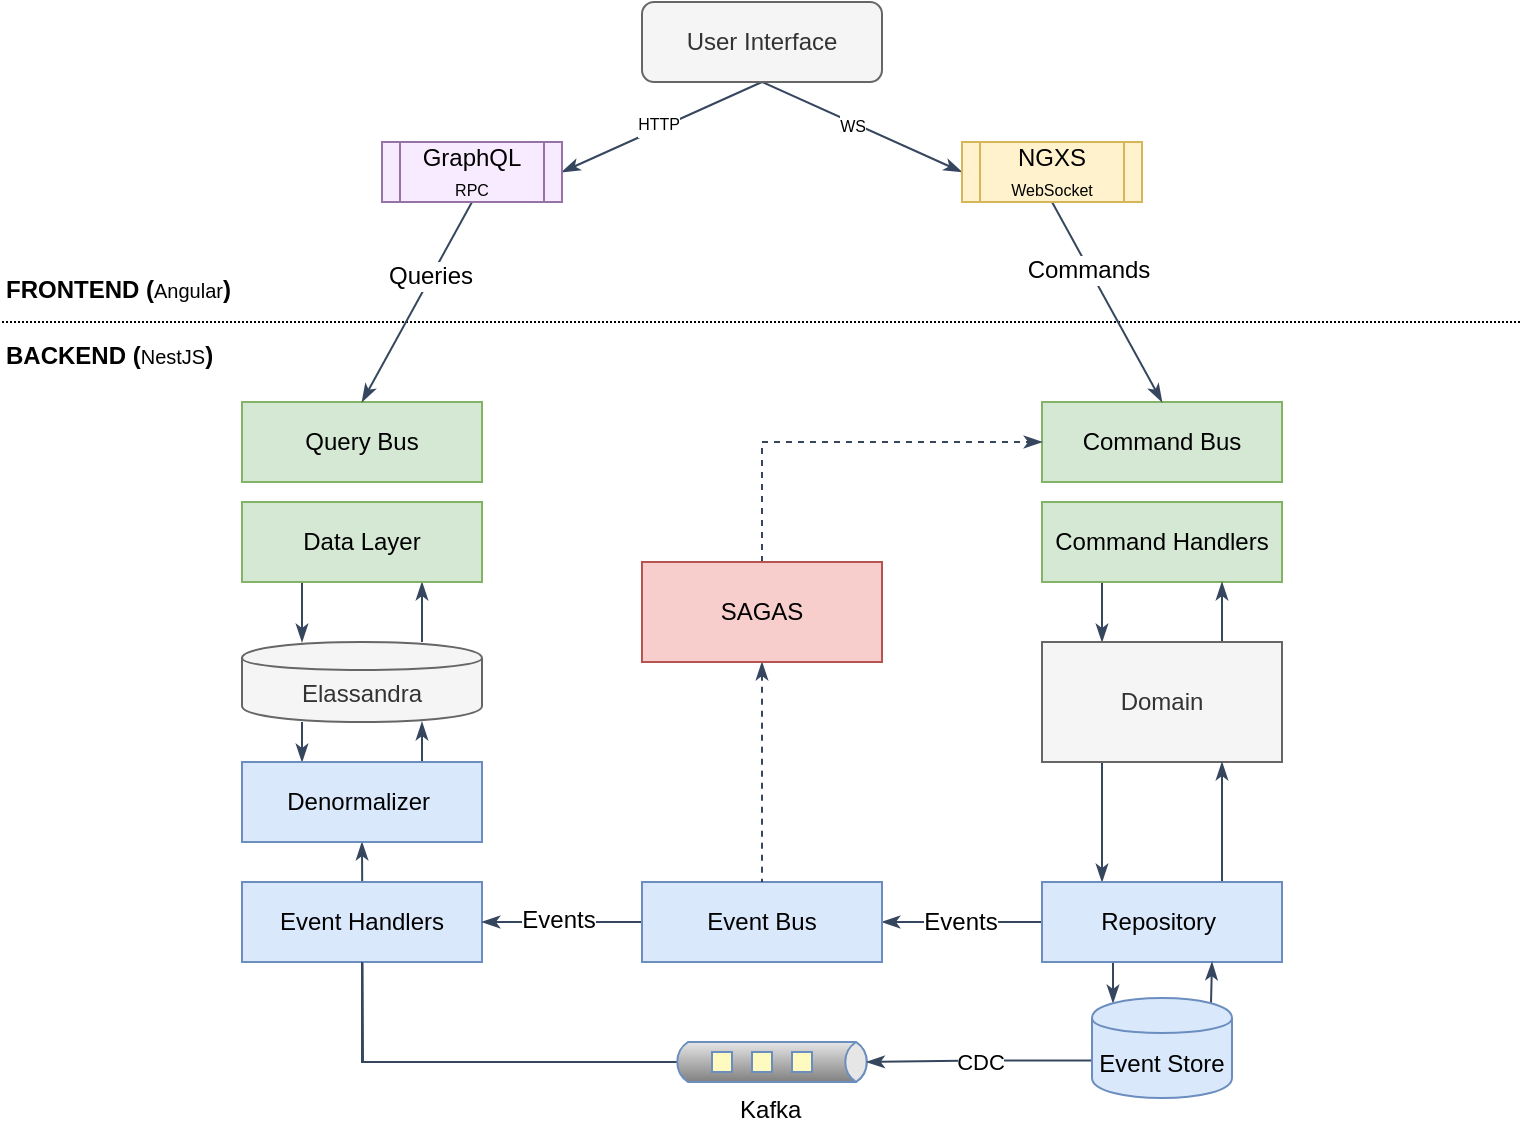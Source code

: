 <mxfile version="10.6.0" type="github"><diagram id="_UVHkNnHXRiJzMvmdaiZ" name="Page-1"><mxGraphModel dx="1398" dy="747" grid="1" gridSize="10" guides="1" tooltips="1" connect="1" arrows="1" fold="1" page="1" pageScale="1" pageWidth="850" pageHeight="1100" math="0" shadow="0"><root><mxCell id="0"/><mxCell id="1" parent="0"/><mxCell id="Ah7ASdB-yHe9nKwW0YGW-67" style="edgeStyle=orthogonalEdgeStyle;rounded=0;orthogonalLoop=1;jettySize=auto;html=1;exitX=0;exitY=0.5;exitDx=2.7;exitDy=0;exitPerimeter=0;endArrow=classicThin;endFill=1;strokeColor=#35465E;strokeWidth=1;" edge="1" parent="1" source="Ah7ASdB-yHe9nKwW0YGW-19"><mxGeometry relative="1" as="geometry"><mxPoint x="378" y="645" as="sourcePoint"/><mxPoint x="220" y="540" as="targetPoint"/></mxGeometry></mxCell><mxCell id="Ah7ASdB-yHe9nKwW0YGW-37" style="rounded=0;orthogonalLoop=1;jettySize=auto;html=1;exitX=0.5;exitY=1;exitDx=0;exitDy=0;endArrow=classicThin;endFill=1;strokeColor=#35465E;strokeWidth=1;entryX=1;entryY=0.5;entryDx=0;entryDy=0;" edge="1" parent="1" source="Ah7ASdB-yHe9nKwW0YGW-1" target="Ah7ASdB-yHe9nKwW0YGW-38"><mxGeometry relative="1" as="geometry"/></mxCell><mxCell id="Ah7ASdB-yHe9nKwW0YGW-55" value="&lt;font style=&quot;font-size: 8px&quot;&gt;HTTP&lt;/font&gt;" style="text;html=1;resizable=0;points=[];align=center;verticalAlign=middle;labelBackgroundColor=#ffffff;" vertex="1" connectable="0" parent="Ah7ASdB-yHe9nKwW0YGW-37"><mxGeometry x="0.031" y="-4" relative="1" as="geometry"><mxPoint x="1" as="offset"/></mxGeometry></mxCell><mxCell id="Ah7ASdB-yHe9nKwW0YGW-42" style="edgeStyle=none;rounded=0;orthogonalLoop=1;jettySize=auto;html=1;exitX=0.5;exitY=1;exitDx=0;exitDy=0;entryX=0;entryY=0.5;entryDx=0;entryDy=0;endArrow=classicThin;endFill=1;strokeColor=#35465E;strokeWidth=1;" edge="1" parent="1" source="Ah7ASdB-yHe9nKwW0YGW-1" target="Ah7ASdB-yHe9nKwW0YGW-41"><mxGeometry relative="1" as="geometry"/></mxCell><mxCell id="Ah7ASdB-yHe9nKwW0YGW-54" value="&lt;font style=&quot;font-size: 8px&quot;&gt;WS&lt;/font&gt;" style="text;html=1;resizable=0;points=[];align=center;verticalAlign=middle;labelBackgroundColor=#ffffff;" vertex="1" connectable="0" parent="Ah7ASdB-yHe9nKwW0YGW-42"><mxGeometry x="-0.094" y="-1" relative="1" as="geometry"><mxPoint as="offset"/></mxGeometry></mxCell><mxCell id="Ah7ASdB-yHe9nKwW0YGW-1" value="User Interface&lt;br&gt;" style="rounded=1;whiteSpace=wrap;html=1;fillColor=#f5f5f5;strokeColor=#666666;fontColor=#333333;" vertex="1" parent="1"><mxGeometry x="360" y="120" width="120" height="40" as="geometry"/></mxCell><mxCell id="Ah7ASdB-yHe9nKwW0YGW-2" value="" style="endArrow=none;dashed=1;html=1;dashPattern=1 1;" edge="1" parent="1"><mxGeometry width="50" height="50" relative="1" as="geometry"><mxPoint x="40" y="280" as="sourcePoint"/><mxPoint x="800" y="280" as="targetPoint"/></mxGeometry></mxCell><mxCell id="Ah7ASdB-yHe9nKwW0YGW-5" value="&lt;b&gt;FRONTEND (&lt;/b&gt;&lt;font style=&quot;font-size: 10px&quot;&gt;Angular&lt;/font&gt;&lt;b&gt;)&lt;/b&gt;" style="text;html=1;resizable=0;points=[];autosize=1;align=left;verticalAlign=top;spacingTop=-4;" vertex="1" parent="1"><mxGeometry x="40" y="254" width="130" height="20" as="geometry"/></mxCell><mxCell id="Ah7ASdB-yHe9nKwW0YGW-6" value="&lt;b&gt;BACKEND&amp;nbsp;&lt;/b&gt;&lt;b&gt;(&lt;/b&gt;&lt;font style=&quot;font-size: 10px&quot;&gt;NestJS&lt;/font&gt;&lt;b&gt;)&lt;/b&gt;" style="text;html=1;resizable=0;points=[];autosize=1;align=left;verticalAlign=top;spacingTop=-4;" vertex="1" parent="1"><mxGeometry x="40" y="287" width="120" height="20" as="geometry"/></mxCell><mxCell id="Ah7ASdB-yHe9nKwW0YGW-7" value="Query Bus" style="rounded=0;whiteSpace=wrap;html=1;fillColor=#d5e8d4;strokeColor=#82b366;" vertex="1" parent="1"><mxGeometry x="160" y="320" width="120" height="40" as="geometry"/></mxCell><mxCell id="Ah7ASdB-yHe9nKwW0YGW-9" style="edgeStyle=orthogonalEdgeStyle;rounded=0;orthogonalLoop=1;jettySize=auto;html=1;exitX=0.5;exitY=1;exitDx=0;exitDy=0;" edge="1" parent="1" source="Ah7ASdB-yHe9nKwW0YGW-7" target="Ah7ASdB-yHe9nKwW0YGW-7"><mxGeometry relative="1" as="geometry"/></mxCell><mxCell id="Ah7ASdB-yHe9nKwW0YGW-65" style="edgeStyle=none;rounded=0;orthogonalLoop=1;jettySize=auto;html=1;exitX=0.25;exitY=1;exitDx=0;exitDy=0;entryX=0.25;entryY=0;entryDx=0;entryDy=0;entryPerimeter=0;startArrow=none;startFill=0;endArrow=classicThin;endFill=1;strokeColor=#35465E;strokeWidth=1;" edge="1" parent="1" source="Ah7ASdB-yHe9nKwW0YGW-10" target="Ah7ASdB-yHe9nKwW0YGW-11"><mxGeometry relative="1" as="geometry"/></mxCell><mxCell id="Ah7ASdB-yHe9nKwW0YGW-66" style="edgeStyle=none;rounded=0;orthogonalLoop=1;jettySize=auto;html=1;exitX=0.75;exitY=1;exitDx=0;exitDy=0;entryX=0.75;entryY=0;entryDx=0;entryDy=0;entryPerimeter=0;startArrow=classicThin;startFill=1;endArrow=none;endFill=0;strokeColor=#35465E;strokeWidth=1;" edge="1" parent="1" source="Ah7ASdB-yHe9nKwW0YGW-10" target="Ah7ASdB-yHe9nKwW0YGW-11"><mxGeometry relative="1" as="geometry"/></mxCell><mxCell id="Ah7ASdB-yHe9nKwW0YGW-10" value="Data Layer" style="rounded=0;whiteSpace=wrap;html=1;fillColor=#d5e8d4;strokeColor=#82b366;" vertex="1" parent="1"><mxGeometry x="160" y="370" width="120" height="40" as="geometry"/></mxCell><mxCell id="Ah7ASdB-yHe9nKwW0YGW-64" style="edgeStyle=none;rounded=0;orthogonalLoop=1;jettySize=auto;html=1;entryX=0.25;entryY=0;entryDx=0;entryDy=0;startArrow=none;startFill=0;endArrow=classicThin;endFill=1;strokeColor=#35465E;strokeWidth=1;" edge="1" parent="1" target="Ah7ASdB-yHe9nKwW0YGW-12"><mxGeometry relative="1" as="geometry"><mxPoint x="190" y="480" as="sourcePoint"/></mxGeometry></mxCell><mxCell id="Ah7ASdB-yHe9nKwW0YGW-11" value="Elassandra" style="shape=cylinder;whiteSpace=wrap;html=1;boundedLbl=1;backgroundOutline=1;fillColor=#f5f5f5;strokeColor=#666666;fontColor=#333333;" vertex="1" parent="1"><mxGeometry x="160" y="440" width="120" height="40" as="geometry"/></mxCell><mxCell id="Ah7ASdB-yHe9nKwW0YGW-63" style="rounded=0;orthogonalLoop=1;jettySize=auto;html=1;exitX=0.75;exitY=0;exitDx=0;exitDy=0;startArrow=none;startFill=0;endArrow=classicThin;endFill=1;strokeColor=#35465E;strokeWidth=1;" edge="1" parent="1" source="Ah7ASdB-yHe9nKwW0YGW-12"><mxGeometry relative="1" as="geometry"><mxPoint x="250" y="480" as="targetPoint"/></mxGeometry></mxCell><mxCell id="Ah7ASdB-yHe9nKwW0YGW-12" value="Denormalizer&amp;nbsp;" style="rounded=0;whiteSpace=wrap;html=1;fillColor=#dae8fc;strokeColor=#6c8ebf;" vertex="1" parent="1"><mxGeometry x="160" y="500" width="120" height="40" as="geometry"/></mxCell><mxCell id="Ah7ASdB-yHe9nKwW0YGW-13" style="edgeStyle=orthogonalEdgeStyle;rounded=0;orthogonalLoop=1;jettySize=auto;html=1;exitX=0.5;exitY=1;exitDx=0;exitDy=0;" edge="1" parent="1" source="Ah7ASdB-yHe9nKwW0YGW-12" target="Ah7ASdB-yHe9nKwW0YGW-12"><mxGeometry relative="1" as="geometry"/></mxCell><mxCell id="Ah7ASdB-yHe9nKwW0YGW-14" value="Event Handlers" style="rounded=0;whiteSpace=wrap;html=1;fillColor=#dae8fc;strokeColor=#6c8ebf;" vertex="1" parent="1"><mxGeometry x="160" y="560" width="120" height="40" as="geometry"/></mxCell><mxCell id="Ah7ASdB-yHe9nKwW0YGW-15" value="Command Bus" style="rounded=0;whiteSpace=wrap;html=1;fillColor=#d5e8d4;strokeColor=#82b366;" vertex="1" parent="1"><mxGeometry x="560" y="320" width="120" height="40" as="geometry"/></mxCell><mxCell id="Ah7ASdB-yHe9nKwW0YGW-48" style="edgeStyle=none;rounded=0;orthogonalLoop=1;jettySize=auto;html=1;exitX=0.25;exitY=1;exitDx=0;exitDy=0;entryX=0.25;entryY=0;entryDx=0;entryDy=0;endArrow=classicThin;endFill=1;strokeColor=#35465E;strokeWidth=1;" edge="1" parent="1" source="Ah7ASdB-yHe9nKwW0YGW-16" target="Ah7ASdB-yHe9nKwW0YGW-17"><mxGeometry relative="1" as="geometry"/></mxCell><mxCell id="Ah7ASdB-yHe9nKwW0YGW-16" value="Command Handlers" style="rounded=0;whiteSpace=wrap;html=1;fillColor=#d5e8d4;strokeColor=#82b366;" vertex="1" parent="1"><mxGeometry x="560" y="370" width="120" height="40" as="geometry"/></mxCell><mxCell id="Ah7ASdB-yHe9nKwW0YGW-50" style="edgeStyle=none;rounded=0;orthogonalLoop=1;jettySize=auto;html=1;exitX=0.75;exitY=0;exitDx=0;exitDy=0;entryX=0.75;entryY=1;entryDx=0;entryDy=0;endArrow=classicThin;endFill=1;strokeColor=#35465E;strokeWidth=1;" edge="1" parent="1" source="Ah7ASdB-yHe9nKwW0YGW-17" target="Ah7ASdB-yHe9nKwW0YGW-16"><mxGeometry relative="1" as="geometry"/></mxCell><mxCell id="Ah7ASdB-yHe9nKwW0YGW-51" style="edgeStyle=none;rounded=0;orthogonalLoop=1;jettySize=auto;html=1;exitX=0.25;exitY=1;exitDx=0;exitDy=0;entryX=0.25;entryY=0;entryDx=0;entryDy=0;endArrow=classicThin;endFill=1;strokeColor=#35465E;strokeWidth=1;" edge="1" parent="1" source="Ah7ASdB-yHe9nKwW0YGW-17" target="Ah7ASdB-yHe9nKwW0YGW-18"><mxGeometry relative="1" as="geometry"/></mxCell><mxCell id="Ah7ASdB-yHe9nKwW0YGW-17" value="Domain" style="rounded=0;whiteSpace=wrap;html=1;fillColor=#f5f5f5;strokeColor=#666666;fontColor=#333333;" vertex="1" parent="1"><mxGeometry x="560" y="440" width="120" height="60" as="geometry"/></mxCell><mxCell id="Ah7ASdB-yHe9nKwW0YGW-26" style="edgeStyle=orthogonalEdgeStyle;rounded=0;orthogonalLoop=1;jettySize=auto;html=1;exitX=0.5;exitY=1;exitDx=0;exitDy=0;entryX=0.15;entryY=0.05;entryDx=0;entryDy=0;entryPerimeter=0;strokeWidth=1;endArrow=classicThin;endFill=1;fillColor=#dae8fc;strokeColor=#35465E;" edge="1" parent="1" source="Ah7ASdB-yHe9nKwW0YGW-18" target="Ah7ASdB-yHe9nKwW0YGW-24"><mxGeometry relative="1" as="geometry"/></mxCell><mxCell id="Ah7ASdB-yHe9nKwW0YGW-33" style="edgeStyle=orthogonalEdgeStyle;rounded=0;orthogonalLoop=1;jettySize=auto;html=1;exitX=0;exitY=0.5;exitDx=0;exitDy=0;entryX=1;entryY=0.5;entryDx=0;entryDy=0;endArrow=classicThin;endFill=1;strokeColor=#35465E;strokeWidth=1;" edge="1" parent="1" source="Ah7ASdB-yHe9nKwW0YGW-18" target="Ah7ASdB-yHe9nKwW0YGW-31"><mxGeometry relative="1" as="geometry"/></mxCell><mxCell id="Ah7ASdB-yHe9nKwW0YGW-46" value="Events" style="text;html=1;resizable=0;points=[];align=center;verticalAlign=middle;labelBackgroundColor=#ffffff;" vertex="1" connectable="0" parent="Ah7ASdB-yHe9nKwW0YGW-33"><mxGeometry x="0.025" relative="1" as="geometry"><mxPoint as="offset"/></mxGeometry></mxCell><mxCell id="Ah7ASdB-yHe9nKwW0YGW-52" style="edgeStyle=none;rounded=0;orthogonalLoop=1;jettySize=auto;html=1;exitX=0.75;exitY=0;exitDx=0;exitDy=0;entryX=0.75;entryY=1;entryDx=0;entryDy=0;endArrow=classicThin;endFill=1;strokeColor=#35465E;strokeWidth=1;" edge="1" parent="1" source="Ah7ASdB-yHe9nKwW0YGW-18" target="Ah7ASdB-yHe9nKwW0YGW-17"><mxGeometry relative="1" as="geometry"/></mxCell><mxCell id="Ah7ASdB-yHe9nKwW0YGW-18" value="Repository&amp;nbsp;" style="rounded=0;whiteSpace=wrap;html=1;fillColor=#dae8fc;strokeColor=#6c8ebf;" vertex="1" parent="1"><mxGeometry x="560" y="560" width="120" height="40" as="geometry"/></mxCell><mxCell id="Ah7ASdB-yHe9nKwW0YGW-35" style="edgeStyle=orthogonalEdgeStyle;rounded=0;orthogonalLoop=1;jettySize=auto;html=1;exitX=0;exitY=0.5;exitDx=2.7;exitDy=0;exitPerimeter=0;entryX=0.5;entryY=1;entryDx=0;entryDy=0;endArrow=none;endFill=0;strokeColor=#35465E;strokeWidth=1;" edge="1" parent="1" source="Ah7ASdB-yHe9nKwW0YGW-19" target="Ah7ASdB-yHe9nKwW0YGW-14"><mxGeometry relative="1" as="geometry"/></mxCell><mxCell id="Ah7ASdB-yHe9nKwW0YGW-19" value="&lt;font style=&quot;font-size: 12px&quot;&gt;Kafka&lt;/font&gt;&amp;nbsp;" style="strokeWidth=1;outlineConnect=0;strokeColor=#6c8ebf;dashed=0;align=center;html=1;fontSize=8;shape=mxgraph.eip.dataChannel;verticalLabelPosition=bottom;labelBackgroundColor=#ffffff;verticalAlign=top;fillColor=#dae8fc;" vertex="1" parent="1"><mxGeometry x="375" y="640" width="100" height="20" as="geometry"/></mxCell><mxCell id="Ah7ASdB-yHe9nKwW0YGW-30" value="CDC" style="edgeStyle=orthogonalEdgeStyle;rounded=0;orthogonalLoop=1;jettySize=auto;html=1;exitX=0;exitY=0.625;exitDx=0;exitDy=0;entryX=1;entryY=0.5;entryDx=-2.7;entryDy=0;entryPerimeter=0;endArrow=classicThin;endFill=1;strokeColor=#35465E;strokeWidth=1;exitPerimeter=0;" edge="1" parent="1" source="Ah7ASdB-yHe9nKwW0YGW-24" target="Ah7ASdB-yHe9nKwW0YGW-19"><mxGeometry relative="1" as="geometry"/></mxCell><mxCell id="Ah7ASdB-yHe9nKwW0YGW-53" style="edgeStyle=none;rounded=0;orthogonalLoop=1;jettySize=auto;html=1;exitX=0.85;exitY=0.05;exitDx=0;exitDy=0;exitPerimeter=0;endArrow=classicThin;endFill=1;strokeColor=#35465E;strokeWidth=1;" edge="1" parent="1" source="Ah7ASdB-yHe9nKwW0YGW-24"><mxGeometry relative="1" as="geometry"><mxPoint x="645" y="600" as="targetPoint"/></mxGeometry></mxCell><mxCell id="Ah7ASdB-yHe9nKwW0YGW-24" value="Event Store" style="shape=cylinder;whiteSpace=wrap;html=1;boundedLbl=1;backgroundOutline=1;fillColor=#dae8fc;strokeColor=#6c8ebf;" vertex="1" parent="1"><mxGeometry x="585" y="618" width="70" height="50" as="geometry"/></mxCell><mxCell id="Ah7ASdB-yHe9nKwW0YGW-34" style="edgeStyle=orthogonalEdgeStyle;rounded=0;orthogonalLoop=1;jettySize=auto;html=1;exitX=0;exitY=0.5;exitDx=0;exitDy=0;entryX=1;entryY=0.5;entryDx=0;entryDy=0;endArrow=classicThin;endFill=1;strokeColor=#35465E;strokeWidth=1;" edge="1" parent="1" source="Ah7ASdB-yHe9nKwW0YGW-31" target="Ah7ASdB-yHe9nKwW0YGW-14"><mxGeometry relative="1" as="geometry"/></mxCell><mxCell id="Ah7ASdB-yHe9nKwW0YGW-47" value="Events" style="text;html=1;resizable=0;points=[];align=center;verticalAlign=middle;labelBackgroundColor=#ffffff;" vertex="1" connectable="0" parent="Ah7ASdB-yHe9nKwW0YGW-34"><mxGeometry x="0.046" y="-1" relative="1" as="geometry"><mxPoint as="offset"/></mxGeometry></mxCell><mxCell id="Ah7ASdB-yHe9nKwW0YGW-31" value="Event Bus" style="rounded=0;whiteSpace=wrap;html=1;fillColor=#dae8fc;strokeColor=#6c8ebf;" vertex="1" parent="1"><mxGeometry x="360" y="560" width="120" height="40" as="geometry"/></mxCell><mxCell id="Ah7ASdB-yHe9nKwW0YGW-39" style="rounded=0;orthogonalLoop=1;jettySize=auto;html=1;exitX=0.5;exitY=1;exitDx=0;exitDy=0;entryX=0.5;entryY=0;entryDx=0;entryDy=0;endArrow=classicThin;endFill=1;strokeColor=#35465E;strokeWidth=1;" edge="1" parent="1" source="Ah7ASdB-yHe9nKwW0YGW-38" target="Ah7ASdB-yHe9nKwW0YGW-7"><mxGeometry relative="1" as="geometry"/></mxCell><mxCell id="Ah7ASdB-yHe9nKwW0YGW-45" value="Queries" style="text;html=1;resizable=0;points=[];align=center;verticalAlign=middle;labelBackgroundColor=#ffffff;" vertex="1" connectable="0" parent="Ah7ASdB-yHe9nKwW0YGW-39"><mxGeometry x="-0.252" y="-1" relative="1" as="geometry"><mxPoint as="offset"/></mxGeometry></mxCell><mxCell id="Ah7ASdB-yHe9nKwW0YGW-38" value="GraphQL&lt;br&gt;&lt;font style=&quot;font-size: 8px&quot;&gt;RPC&lt;/font&gt;&lt;br&gt;" style="shape=process;whiteSpace=wrap;html=1;backgroundOutline=1;fillColor=#F8EBFF;strokeColor=#9673a6;" vertex="1" parent="1"><mxGeometry x="230" y="190" width="90" height="30" as="geometry"/></mxCell><mxCell id="Ah7ASdB-yHe9nKwW0YGW-43" style="edgeStyle=none;rounded=0;orthogonalLoop=1;jettySize=auto;html=1;exitX=0.5;exitY=1;exitDx=0;exitDy=0;entryX=0.5;entryY=0;entryDx=0;entryDy=0;endArrow=classicThin;endFill=1;strokeColor=#35465E;strokeWidth=1;" edge="1" parent="1" source="Ah7ASdB-yHe9nKwW0YGW-41" target="Ah7ASdB-yHe9nKwW0YGW-15"><mxGeometry relative="1" as="geometry"/></mxCell><mxCell id="Ah7ASdB-yHe9nKwW0YGW-44" value="Commands" style="text;html=1;resizable=0;points=[];align=center;verticalAlign=middle;labelBackgroundColor=#ffffff;" vertex="1" connectable="0" parent="Ah7ASdB-yHe9nKwW0YGW-43"><mxGeometry x="-0.331" y="-1" relative="1" as="geometry"><mxPoint as="offset"/></mxGeometry></mxCell><mxCell id="Ah7ASdB-yHe9nKwW0YGW-41" value="NGXS&lt;br&gt;&lt;font style=&quot;font-size: 8px&quot;&gt;WebSocket&lt;/font&gt;&lt;br&gt;" style="shape=process;whiteSpace=wrap;html=1;backgroundOutline=1;fillColor=#fff2cc;strokeColor=#d6b656;" vertex="1" parent="1"><mxGeometry x="520" y="190" width="90" height="30" as="geometry"/></mxCell><mxCell id="Ah7ASdB-yHe9nKwW0YGW-59" style="edgeStyle=orthogonalEdgeStyle;rounded=0;orthogonalLoop=1;jettySize=auto;html=1;exitX=0.5;exitY=0;exitDx=0;exitDy=0;entryX=0;entryY=0.5;entryDx=0;entryDy=0;endArrow=classicThin;endFill=1;strokeColor=#35465E;strokeWidth=1;dashed=1;" edge="1" parent="1" source="Ah7ASdB-yHe9nKwW0YGW-56" target="Ah7ASdB-yHe9nKwW0YGW-15"><mxGeometry relative="1" as="geometry"/></mxCell><mxCell id="Ah7ASdB-yHe9nKwW0YGW-60" style="edgeStyle=orthogonalEdgeStyle;rounded=0;orthogonalLoop=1;jettySize=auto;html=1;exitX=0.5;exitY=1;exitDx=0;exitDy=0;endArrow=none;endFill=0;strokeColor=#35465E;strokeWidth=1;startArrow=classicThin;startFill=1;dashed=1;" edge="1" parent="1" source="Ah7ASdB-yHe9nKwW0YGW-56" target="Ah7ASdB-yHe9nKwW0YGW-31"><mxGeometry relative="1" as="geometry"/></mxCell><mxCell id="Ah7ASdB-yHe9nKwW0YGW-56" value="SAGAS" style="rounded=0;whiteSpace=wrap;html=1;fillColor=#f8cecc;strokeColor=#b85450;" vertex="1" parent="1"><mxGeometry x="360" y="400" width="120" height="50" as="geometry"/></mxCell></root></mxGraphModel></diagram></mxfile>